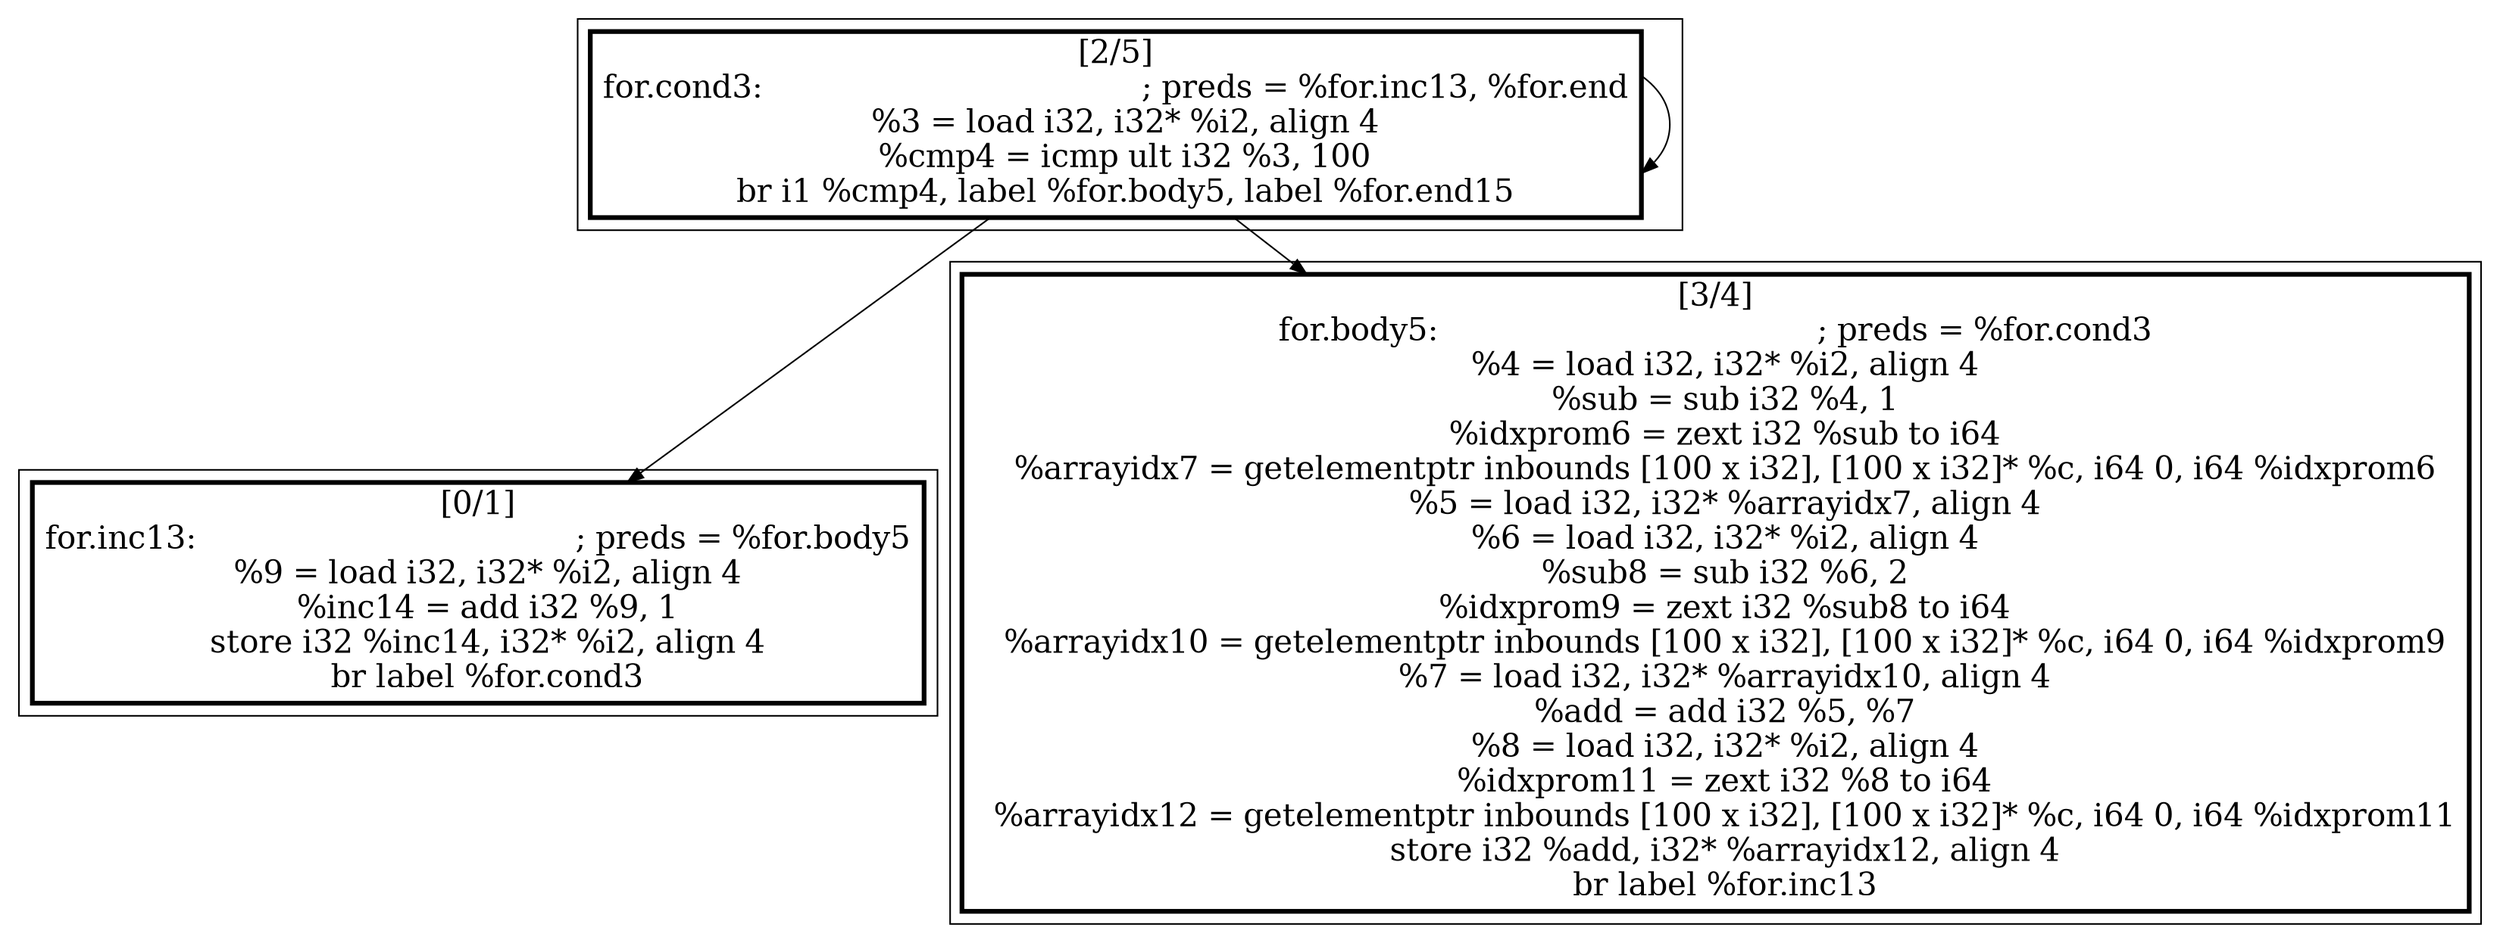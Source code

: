 
digraph G {



node73->node72 [ ]
node73->node74 [ ]
node73->node73 [ ]


subgraph cluster2 {


node74 [penwidth=3.0,fontsize=20,shape=rectangle,label="[3/4]
for.body5:                                        ; preds = %for.cond3
  %4 = load i32, i32* %i2, align 4
  %sub = sub i32 %4, 1
  %idxprom6 = zext i32 %sub to i64
  %arrayidx7 = getelementptr inbounds [100 x i32], [100 x i32]* %c, i64 0, i64 %idxprom6
  %5 = load i32, i32* %arrayidx7, align 4
  %6 = load i32, i32* %i2, align 4
  %sub8 = sub i32 %6, 2
  %idxprom9 = zext i32 %sub8 to i64
  %arrayidx10 = getelementptr inbounds [100 x i32], [100 x i32]* %c, i64 0, i64 %idxprom9
  %7 = load i32, i32* %arrayidx10, align 4
  %add = add i32 %5, %7
  %8 = load i32, i32* %i2, align 4
  %idxprom11 = zext i32 %8 to i64
  %arrayidx12 = getelementptr inbounds [100 x i32], [100 x i32]* %c, i64 0, i64 %idxprom11
  store i32 %add, i32* %arrayidx12, align 4
  br label %for.inc13
" ]



}

subgraph cluster0 {


node72 [penwidth=3.0,fontsize=20,shape=rectangle,label="[0/1]
for.inc13:                                        ; preds = %for.body5
  %9 = load i32, i32* %i2, align 4
  %inc14 = add i32 %9, 1
  store i32 %inc14, i32* %i2, align 4
  br label %for.cond3
" ]



}

subgraph cluster1 {


node73 [penwidth=3.0,fontsize=20,shape=rectangle,label="[2/5]
for.cond3:                                        ; preds = %for.inc13, %for.end
  %3 = load i32, i32* %i2, align 4
  %cmp4 = icmp ult i32 %3, 100
  br i1 %cmp4, label %for.body5, label %for.end15
" ]



}

}
